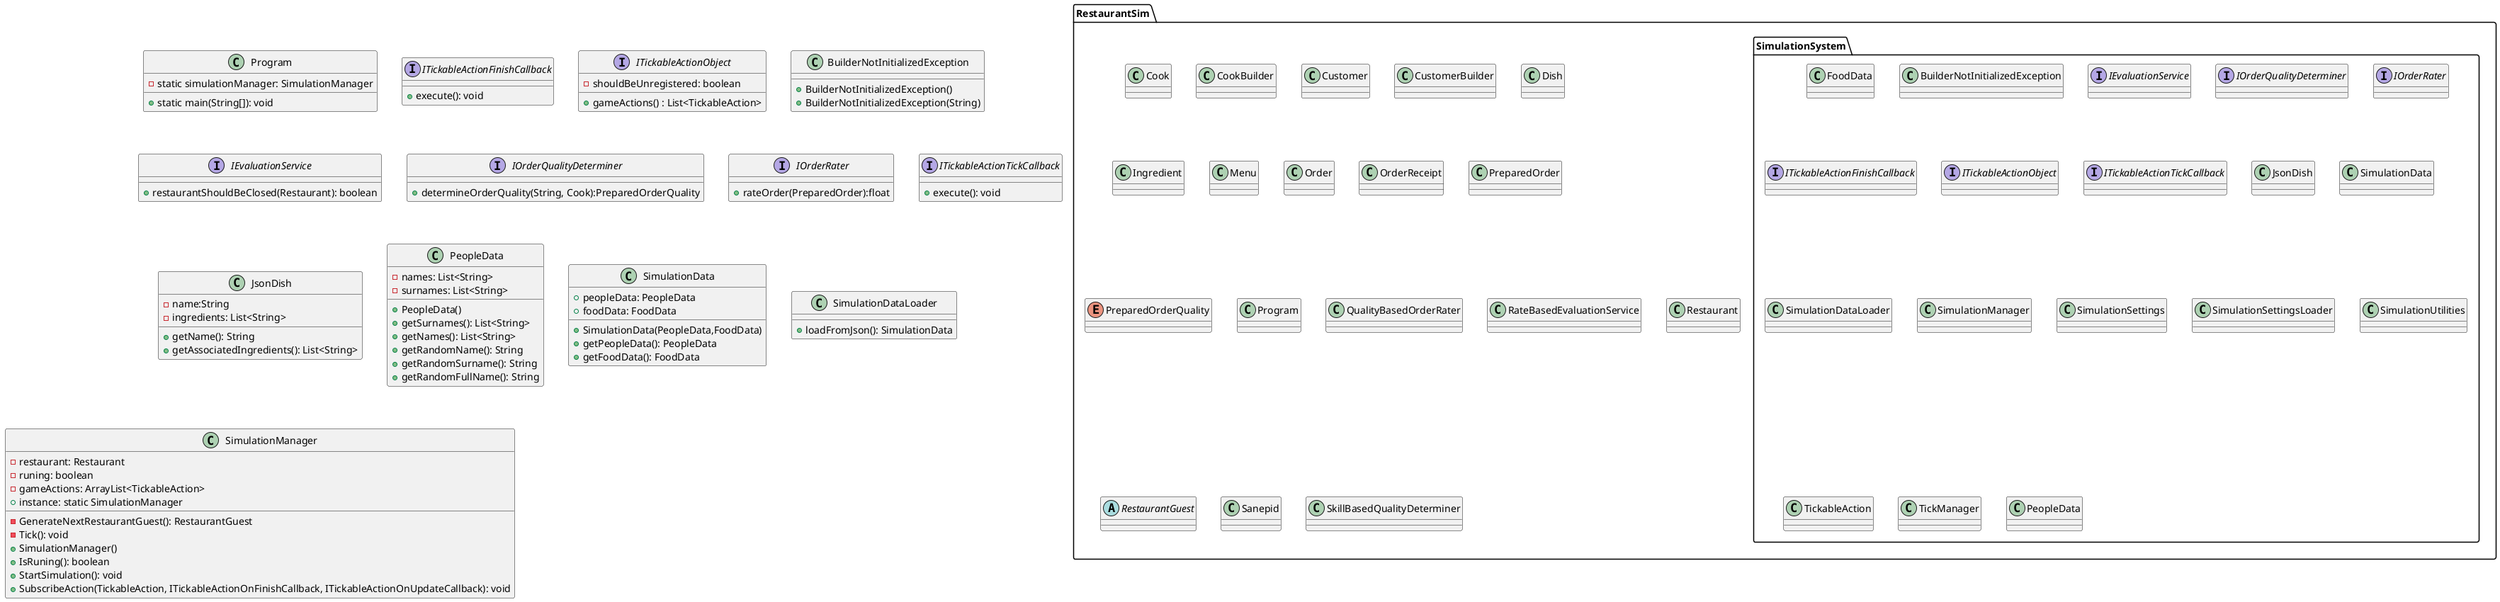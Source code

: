 @startuml
package "RestaurantSim.SimulationSystem"{
    class FoodData
    class BuilderNotInitializedException
    interface IEvaluationService
    interface IOrderQualityDeterminer
    interface IOrderRater
    interface ITickableActionFinishCallback
    interface ITickableActionObject
    interface ITickableActionTickCallback
    class JsonDish
    class SimulationData
    class SimulationDataLoader
    class SimulationManager
    class SimulationSettings
    class SimulationSettingsLoader
    class SimulationUtilities
    class TickableAction
    class TickManager
    class PeopleData
}

package "RestaurantSim"{
    class Cook
    class CookBuilder
    class Customer
    class CustomerBuilder
    class Dish
    class Ingredient
    class Menu
    class Order
    class OrderReceipt
    class PreparedOrder
    enum PreparedOrderQuality
    class Program
    class QualityBasedOrderRater
    class RateBasedEvaluationService
    class Restaurant
    abstract class RestaurantGuest
    class Sanepid
    class SkillBasedQualityDeterminer

}
class Program{
    -static simulationManager: SimulationManager
    +static main(String[]): void
}
interface ITickableActionFinishCallback{

    +execute(): void
}
interface ITickableActionObject{
   -shouldBeUnregistered: boolean
   +gameActions() : List<TickableAction>
}
class BuilderNotInitializedException{
+BuilderNotInitializedException()
+BuilderNotInitializedException(String)
}
interface IEvaluationService{
+restaurantShouldBeClosed(Restaurant): boolean
}

interface IOrderQualityDeterminer{
+determineOrderQuality(String, Cook):PreparedOrderQuality
}

interface IOrderRater{
+rateOrder(PreparedOrder):float
}
interface ITickableActionTickCallback{
+execute(): void
}
class JsonDish{
-name:String
-ingredients: List<String>
+ getName(): String
+getAssociatedIngredients(): List<String>
}
class PeopleData{
-names: List<String>
-surnames: List<String>
+PeopleData()
+getSurnames(): List<String>
+getNames(): List<String>
+getRandomName(): String
+getRandomSurname(): String
+getRandomFullName(): String

}
class SimulationData {
+peopleData: PeopleData
+foodData: FoodData
+SimulationData(PeopleData,FoodData)
+getPeopleData(): PeopleData
+getFoodData(): FoodData
}
class SimulationDataLoader {
+loadFromJson(): SimulationData

}
class SimulationManager{
-restaurant: Restaurant
    -runing: boolean
    -gameActions: ArrayList<TickableAction>
    +instance: static SimulationManager
    -GenerateNextRestaurantGuest(): RestaurantGuest
    -Tick(): void
    +SimulationManager()
    +IsRuning(): boolean
    +StartSimulation(): void
    +SubscribeAction(TickableAction, ITickableActionOnFinishCallback, ITickableActionOnUpdateCallback): void
    }
    @enduml
